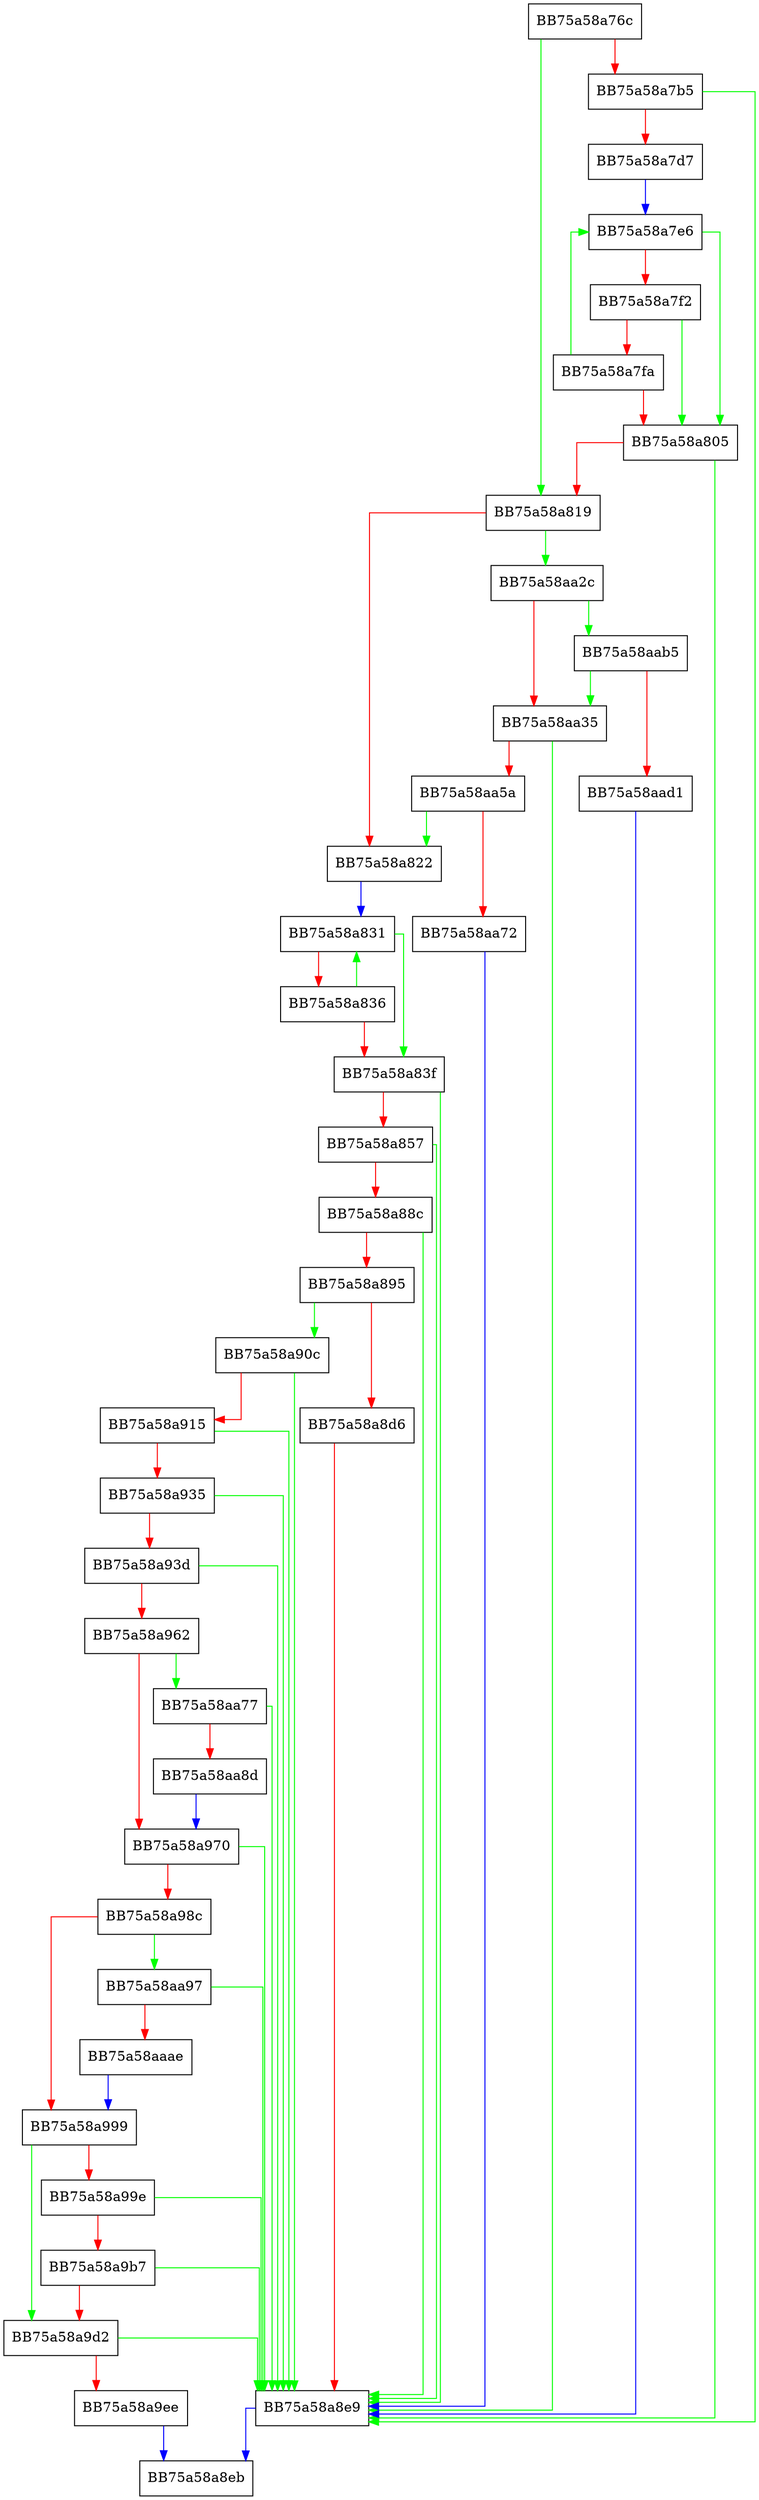 digraph pe_create_process {
  node [shape="box"];
  graph [splines=ortho];
  BB75a58a76c -> BB75a58a819 [color="green"];
  BB75a58a76c -> BB75a58a7b5 [color="red"];
  BB75a58a7b5 -> BB75a58a8e9 [color="green"];
  BB75a58a7b5 -> BB75a58a7d7 [color="red"];
  BB75a58a7d7 -> BB75a58a7e6 [color="blue"];
  BB75a58a7e6 -> BB75a58a805 [color="green"];
  BB75a58a7e6 -> BB75a58a7f2 [color="red"];
  BB75a58a7f2 -> BB75a58a805 [color="green"];
  BB75a58a7f2 -> BB75a58a7fa [color="red"];
  BB75a58a7fa -> BB75a58a7e6 [color="green"];
  BB75a58a7fa -> BB75a58a805 [color="red"];
  BB75a58a805 -> BB75a58a8e9 [color="green"];
  BB75a58a805 -> BB75a58a819 [color="red"];
  BB75a58a819 -> BB75a58aa2c [color="green"];
  BB75a58a819 -> BB75a58a822 [color="red"];
  BB75a58a822 -> BB75a58a831 [color="blue"];
  BB75a58a831 -> BB75a58a83f [color="green"];
  BB75a58a831 -> BB75a58a836 [color="red"];
  BB75a58a836 -> BB75a58a831 [color="green"];
  BB75a58a836 -> BB75a58a83f [color="red"];
  BB75a58a83f -> BB75a58a8e9 [color="green"];
  BB75a58a83f -> BB75a58a857 [color="red"];
  BB75a58a857 -> BB75a58a8e9 [color="green"];
  BB75a58a857 -> BB75a58a88c [color="red"];
  BB75a58a88c -> BB75a58a8e9 [color="green"];
  BB75a58a88c -> BB75a58a895 [color="red"];
  BB75a58a895 -> BB75a58a90c [color="green"];
  BB75a58a895 -> BB75a58a8d6 [color="red"];
  BB75a58a8d6 -> BB75a58a8e9 [color="red"];
  BB75a58a8e9 -> BB75a58a8eb [color="blue"];
  BB75a58a90c -> BB75a58a8e9 [color="green"];
  BB75a58a90c -> BB75a58a915 [color="red"];
  BB75a58a915 -> BB75a58a8e9 [color="green"];
  BB75a58a915 -> BB75a58a935 [color="red"];
  BB75a58a935 -> BB75a58a8e9 [color="green"];
  BB75a58a935 -> BB75a58a93d [color="red"];
  BB75a58a93d -> BB75a58a8e9 [color="green"];
  BB75a58a93d -> BB75a58a962 [color="red"];
  BB75a58a962 -> BB75a58aa77 [color="green"];
  BB75a58a962 -> BB75a58a970 [color="red"];
  BB75a58a970 -> BB75a58a8e9 [color="green"];
  BB75a58a970 -> BB75a58a98c [color="red"];
  BB75a58a98c -> BB75a58aa97 [color="green"];
  BB75a58a98c -> BB75a58a999 [color="red"];
  BB75a58a999 -> BB75a58a9d2 [color="green"];
  BB75a58a999 -> BB75a58a99e [color="red"];
  BB75a58a99e -> BB75a58a8e9 [color="green"];
  BB75a58a99e -> BB75a58a9b7 [color="red"];
  BB75a58a9b7 -> BB75a58a8e9 [color="green"];
  BB75a58a9b7 -> BB75a58a9d2 [color="red"];
  BB75a58a9d2 -> BB75a58a8e9 [color="green"];
  BB75a58a9d2 -> BB75a58a9ee [color="red"];
  BB75a58a9ee -> BB75a58a8eb [color="blue"];
  BB75a58aa2c -> BB75a58aab5 [color="green"];
  BB75a58aa2c -> BB75a58aa35 [color="red"];
  BB75a58aa35 -> BB75a58a8e9 [color="green"];
  BB75a58aa35 -> BB75a58aa5a [color="red"];
  BB75a58aa5a -> BB75a58a822 [color="green"];
  BB75a58aa5a -> BB75a58aa72 [color="red"];
  BB75a58aa72 -> BB75a58a8e9 [color="blue"];
  BB75a58aa77 -> BB75a58a8e9 [color="green"];
  BB75a58aa77 -> BB75a58aa8d [color="red"];
  BB75a58aa8d -> BB75a58a970 [color="blue"];
  BB75a58aa97 -> BB75a58a8e9 [color="green"];
  BB75a58aa97 -> BB75a58aaae [color="red"];
  BB75a58aaae -> BB75a58a999 [color="blue"];
  BB75a58aab5 -> BB75a58aa35 [color="green"];
  BB75a58aab5 -> BB75a58aad1 [color="red"];
  BB75a58aad1 -> BB75a58a8e9 [color="blue"];
}